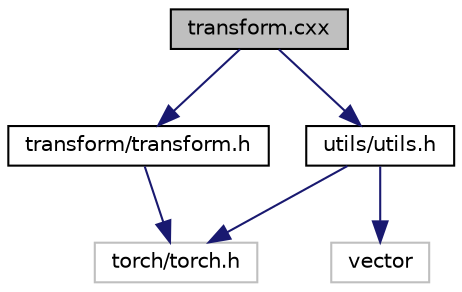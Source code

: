 digraph "transform.cxx"
{
 // INTERACTIVE_SVG=YES
 // LATEX_PDF_SIZE
  edge [fontname="Helvetica",fontsize="10",labelfontname="Helvetica",labelfontsize="10"];
  node [fontname="Helvetica",fontsize="10",shape=record];
  Node1 [label="transform.cxx",height=0.2,width=0.4,color="black", fillcolor="grey75", style="filled", fontcolor="black",tooltip="Implements transformation utilities for the AnalysisG framework."];
  Node1 -> Node2 [color="midnightblue",fontsize="10",style="solid",fontname="Helvetica"];
  Node2 [label="transform/transform.h",height=0.2,width=0.4,color="black", fillcolor="white", style="filled",URL="$transform_8h.html",tooltip="Provides transformation functions for momentum calculations in C++."];
  Node2 -> Node3 [color="midnightblue",fontsize="10",style="solid",fontname="Helvetica"];
  Node3 [label="torch/torch.h",height=0.2,width=0.4,color="grey75", fillcolor="white", style="filled",tooltip=" "];
  Node1 -> Node4 [color="midnightblue",fontsize="10",style="solid",fontname="Helvetica"];
  Node4 [label="utils/utils.h",height=0.2,width=0.4,color="black", fillcolor="white", style="filled",URL="$utils_8h.html",tooltip="Header file for utility functions."];
  Node4 -> Node3 [color="midnightblue",fontsize="10",style="solid",fontname="Helvetica"];
  Node4 -> Node5 [color="midnightblue",fontsize="10",style="solid",fontname="Helvetica"];
  Node5 [label="vector",height=0.2,width=0.4,color="grey75", fillcolor="white", style="filled",tooltip=" "];
}
